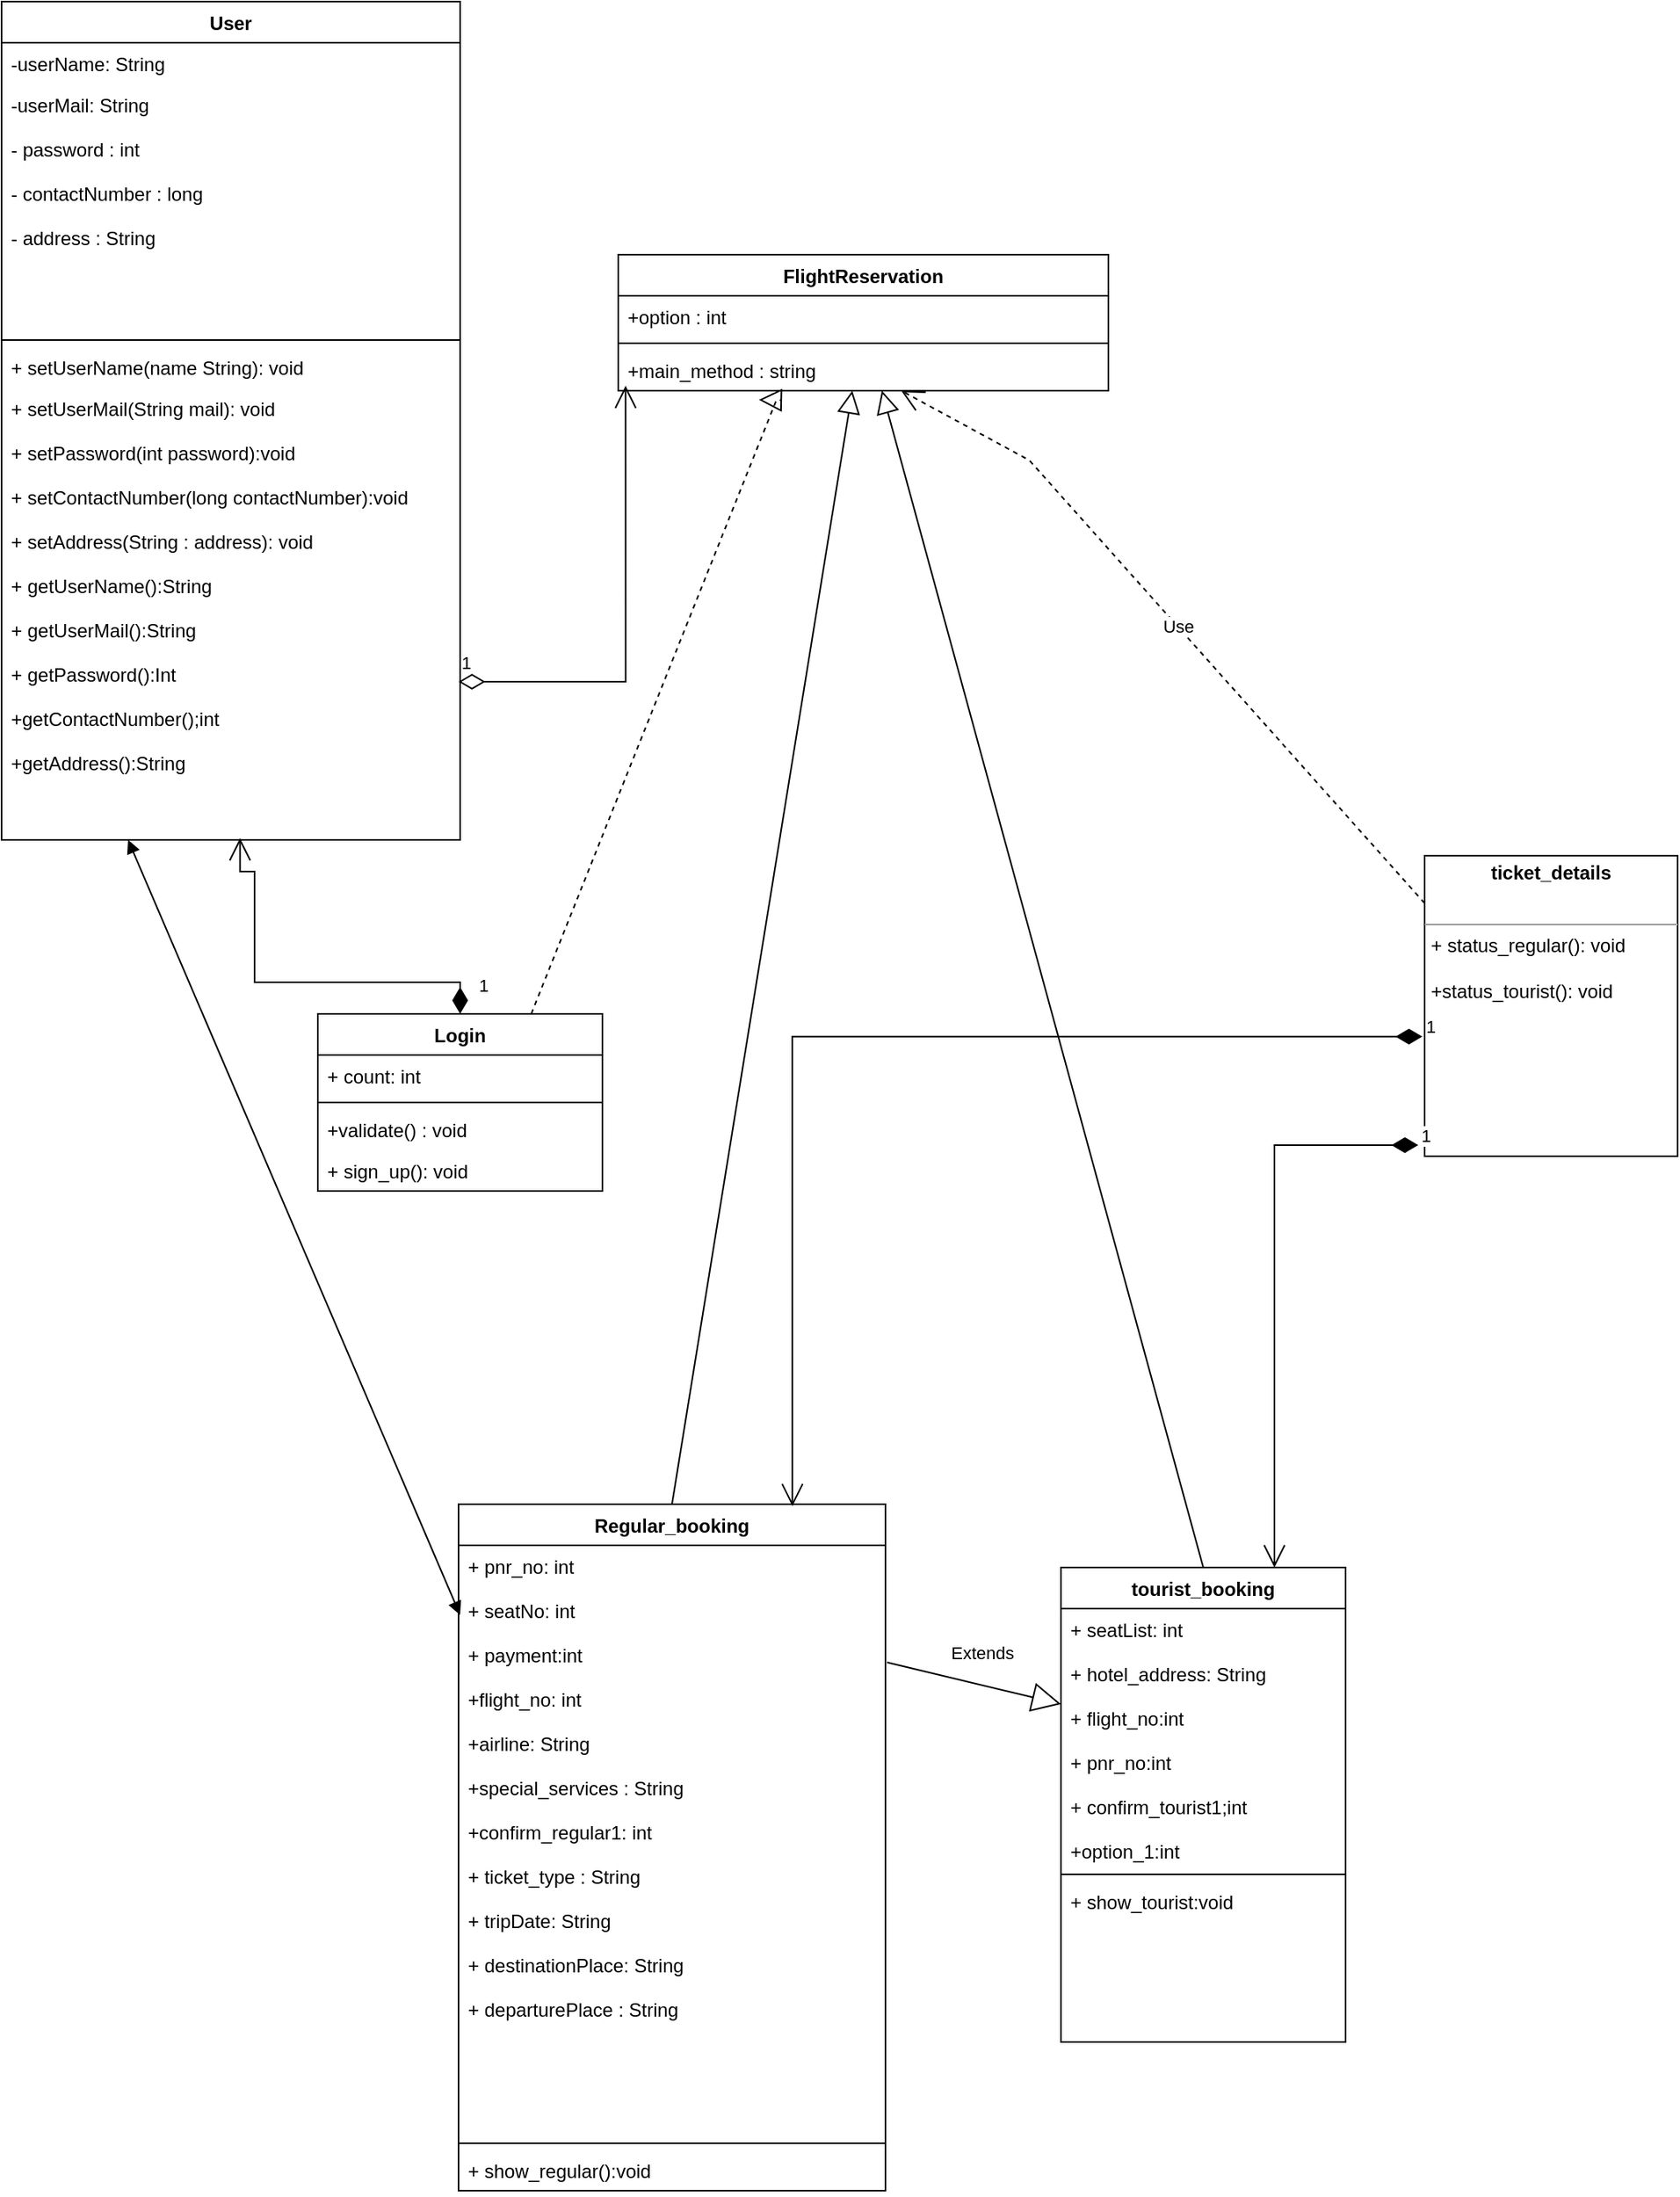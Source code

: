 <mxfile version="15.8.6" type="device"><diagram id="U531J4IuLClMhtPC4fRp" name="Page-1"><mxGraphModel dx="1088" dy="1783" grid="1" gridSize="10" guides="1" tooltips="1" connect="1" arrows="1" fold="1" page="1" pageScale="1" pageWidth="827" pageHeight="1169" math="0" shadow="0"><root><mxCell id="0"/><mxCell id="1" parent="0"/><mxCell id="fbQUe3Yp5nzjCFqMc9XD-2" value="Login" style="swimlane;fontStyle=1;align=center;verticalAlign=top;childLayout=stackLayout;horizontal=1;startSize=26;horizontalStack=0;resizeParent=1;resizeParentMax=0;resizeLast=0;collapsible=1;marginBottom=0;" parent="1" vertex="1"><mxGeometry x="630" width="180" height="112" as="geometry"><mxRectangle x="200" y="120" width="80" height="26" as="alternateBounds"/></mxGeometry></mxCell><mxCell id="fbQUe3Yp5nzjCFqMc9XD-3" value="+ count: int" style="text;strokeColor=none;fillColor=none;align=left;verticalAlign=top;spacingLeft=4;spacingRight=4;overflow=hidden;rotatable=0;points=[[0,0.5],[1,0.5]];portConstraint=eastwest;" parent="fbQUe3Yp5nzjCFqMc9XD-2" vertex="1"><mxGeometry y="26" width="180" height="26" as="geometry"/></mxCell><mxCell id="fbQUe3Yp5nzjCFqMc9XD-4" value="" style="line;strokeWidth=1;fillColor=none;align=left;verticalAlign=middle;spacingTop=-1;spacingLeft=3;spacingRight=3;rotatable=0;labelPosition=right;points=[];portConstraint=eastwest;" parent="fbQUe3Yp5nzjCFqMc9XD-2" vertex="1"><mxGeometry y="52" width="180" height="8" as="geometry"/></mxCell><mxCell id="fbQUe3Yp5nzjCFqMc9XD-5" value="+validate() : void " style="text;strokeColor=none;fillColor=none;align=left;verticalAlign=top;spacingLeft=4;spacingRight=4;overflow=hidden;rotatable=0;points=[[0,0.5],[1,0.5]];portConstraint=eastwest;" parent="fbQUe3Yp5nzjCFqMc9XD-2" vertex="1"><mxGeometry y="60" width="180" height="26" as="geometry"/></mxCell><mxCell id="fbQUe3Yp5nzjCFqMc9XD-14" value="+ sign_up(): void" style="text;strokeColor=none;fillColor=none;align=left;verticalAlign=top;spacingLeft=4;spacingRight=4;overflow=hidden;rotatable=0;points=[[0,0.5],[1,0.5]];portConstraint=eastwest;" parent="fbQUe3Yp5nzjCFqMc9XD-2" vertex="1"><mxGeometry y="86" width="180" height="26" as="geometry"/></mxCell><mxCell id="fbQUe3Yp5nzjCFqMc9XD-28" value="tourist_booking" style="swimlane;fontStyle=1;align=center;verticalAlign=top;childLayout=stackLayout;horizontal=1;startSize=26;horizontalStack=0;resizeParent=1;resizeParentMax=0;resizeLast=0;collapsible=1;marginBottom=0;" parent="1" vertex="1"><mxGeometry x="1100" y="350" width="180" height="300" as="geometry"><mxRectangle x="200" y="120" width="80" height="26" as="alternateBounds"/></mxGeometry></mxCell><mxCell id="OZh08ULsKucuFXxuXrMu-7" value="Extends" style="endArrow=block;endSize=16;endFill=0;html=1;rounded=0;" parent="fbQUe3Yp5nzjCFqMc9XD-28" target="fbQUe3Yp5nzjCFqMc9XD-44" edge="1"><mxGeometry y="20" width="160" relative="1" as="geometry"><mxPoint x="-110" y="60" as="sourcePoint"/><mxPoint x="50" y="60" as="targetPoint"/><mxPoint as="offset"/></mxGeometry></mxCell><mxCell id="fbQUe3Yp5nzjCFqMc9XD-44" value="+ seatList: int&#10;&#10;+ hotel_address: String&#10;&#10;+ flight_no:int&#10;&#10;+ pnr_no:int&#10;&#10;+ confirm_tourist1;int&#10;&#10;+option_1:int&#10;" style="text;strokeColor=none;fillColor=none;align=left;verticalAlign=top;spacingLeft=4;spacingRight=4;overflow=hidden;rotatable=0;points=[[0,0.5],[1,0.5]];portConstraint=eastwest;" parent="fbQUe3Yp5nzjCFqMc9XD-28" vertex="1"><mxGeometry y="26" width="180" height="164" as="geometry"/></mxCell><mxCell id="fbQUe3Yp5nzjCFqMc9XD-36" value="" style="line;strokeWidth=1;fillColor=none;align=left;verticalAlign=middle;spacingTop=-1;spacingLeft=3;spacingRight=3;rotatable=0;labelPosition=right;points=[];portConstraint=eastwest;" parent="fbQUe3Yp5nzjCFqMc9XD-28" vertex="1"><mxGeometry y="190" width="180" height="8" as="geometry"/></mxCell><mxCell id="fbQUe3Yp5nzjCFqMc9XD-45" value="+ show_tourist:void&#10;&#10;" style="text;strokeColor=none;fillColor=none;align=left;verticalAlign=top;spacingLeft=4;spacingRight=4;overflow=hidden;rotatable=0;points=[[0,0.5],[1,0.5]];portConstraint=eastwest;" parent="fbQUe3Yp5nzjCFqMc9XD-28" vertex="1"><mxGeometry y="198" width="180" height="102" as="geometry"/></mxCell><mxCell id="C2fPwORqapMJ2270VnLa-21" value="FlightReservation" style="swimlane;fontStyle=1;align=center;verticalAlign=top;childLayout=stackLayout;horizontal=1;startSize=26;horizontalStack=0;resizeParent=1;resizeParentMax=0;resizeLast=0;collapsible=1;marginBottom=0;" parent="1" vertex="1"><mxGeometry x="820" y="-480" width="310" height="86" as="geometry"><mxRectangle x="200" y="120" width="80" height="26" as="alternateBounds"/></mxGeometry></mxCell><mxCell id="C2fPwORqapMJ2270VnLa-22" value="+option : int" style="text;strokeColor=none;fillColor=none;align=left;verticalAlign=top;spacingLeft=4;spacingRight=4;overflow=hidden;rotatable=0;points=[[0,0.5],[1,0.5]];portConstraint=eastwest;" parent="C2fPwORqapMJ2270VnLa-21" vertex="1"><mxGeometry y="26" width="310" height="26" as="geometry"/></mxCell><mxCell id="C2fPwORqapMJ2270VnLa-30" value="" style="line;strokeWidth=1;fillColor=none;align=left;verticalAlign=middle;spacingTop=-1;spacingLeft=3;spacingRight=3;rotatable=0;labelPosition=right;points=[];portConstraint=eastwest;" parent="C2fPwORqapMJ2270VnLa-21" vertex="1"><mxGeometry y="52" width="310" height="8" as="geometry"/></mxCell><mxCell id="C2fPwORqapMJ2270VnLa-31" value="+main_method : string" style="text;strokeColor=none;fillColor=none;align=left;verticalAlign=top;spacingLeft=4;spacingRight=4;overflow=hidden;rotatable=0;points=[[0,0.5],[1,0.5]];portConstraint=eastwest;" parent="C2fPwORqapMJ2270VnLa-21" vertex="1"><mxGeometry y="60" width="310" height="26" as="geometry"/></mxCell><mxCell id="C2fPwORqapMJ2270VnLa-37" value="" style="edgeStyle=none;html=1;endSize=12;endArrow=block;endFill=0;exitX=0.5;exitY=0;exitDx=0;exitDy=0;" parent="1" source="fbQUe3Yp5nzjCFqMc9XD-47" target="C2fPwORqapMJ2270VnLa-21" edge="1"><mxGeometry width="160" relative="1" as="geometry"><mxPoint x="600" y="-40" as="sourcePoint"/><mxPoint x="760" y="-40" as="targetPoint"/></mxGeometry></mxCell><mxCell id="C2fPwORqapMJ2270VnLa-38" value="" style="edgeStyle=none;html=1;endSize=12;endArrow=block;endFill=0;exitX=0.5;exitY=0;exitDx=0;exitDy=0;" parent="1" source="fbQUe3Yp5nzjCFqMc9XD-28" target="C2fPwORqapMJ2270VnLa-21" edge="1"><mxGeometry width="160" relative="1" as="geometry"><mxPoint x="775" y="130" as="sourcePoint"/><mxPoint x="947.043" y="50" as="targetPoint"/></mxGeometry></mxCell><mxCell id="fbQUe3Yp5nzjCFqMc9XD-47" value="Regular_booking" style="swimlane;fontStyle=1;align=center;verticalAlign=top;childLayout=stackLayout;horizontal=1;startSize=26;horizontalStack=0;resizeParent=1;resizeParentMax=0;resizeLast=0;collapsible=1;marginBottom=0;" parent="1" vertex="1"><mxGeometry x="719" y="310" width="270" height="434" as="geometry"><mxRectangle x="200" y="120" width="80" height="26" as="alternateBounds"/></mxGeometry></mxCell><mxCell id="fbQUe3Yp5nzjCFqMc9XD-55" value="+ pnr_no: int&#10;&#10;+ seatNo: int&#10;&#10;+ payment:int&#10;&#10;+flight_no: int&#10;&#10;+airline: String&#10;&#10;+special_services : String&#10;&#10;+confirm_regular1: int&#10;&#10;+ ticket_type : String &#10;&#10;+ tripDate: String&#10;&#10;+ destinationPlace: String&#10;&#10;+ departurePlace : String" style="text;strokeColor=none;fillColor=none;align=left;verticalAlign=top;spacingLeft=4;spacingRight=4;overflow=hidden;rotatable=0;points=[[0,0.5],[1,0.5]];portConstraint=eastwest;" parent="fbQUe3Yp5nzjCFqMc9XD-47" vertex="1"><mxGeometry y="26" width="270" height="374" as="geometry"/></mxCell><mxCell id="fbQUe3Yp5nzjCFqMc9XD-56" value="" style="line;strokeWidth=1;fillColor=none;align=left;verticalAlign=middle;spacingTop=-1;spacingLeft=3;spacingRight=3;rotatable=0;labelPosition=right;points=[];portConstraint=eastwest;" parent="fbQUe3Yp5nzjCFqMc9XD-47" vertex="1"><mxGeometry y="400" width="270" height="8" as="geometry"/></mxCell><mxCell id="fbQUe3Yp5nzjCFqMc9XD-61" value="+ show_regular():void" style="text;strokeColor=none;fillColor=none;align=left;verticalAlign=top;spacingLeft=4;spacingRight=4;overflow=hidden;rotatable=0;points=[[0,0.5],[1,0.5]];portConstraint=eastwest;" parent="fbQUe3Yp5nzjCFqMc9XD-47" vertex="1"><mxGeometry y="408" width="270" height="26" as="geometry"/></mxCell><mxCell id="C2fPwORqapMJ2270VnLa-52" value="User" style="swimlane;fontStyle=1;align=center;verticalAlign=top;childLayout=stackLayout;horizontal=1;startSize=26;horizontalStack=0;resizeParent=1;resizeParentMax=0;resizeLast=0;collapsible=1;marginBottom=0;" parent="1" vertex="1"><mxGeometry x="430" y="-640" width="290" height="530" as="geometry"><mxRectangle x="200" y="120" width="80" height="26" as="alternateBounds"/></mxGeometry></mxCell><mxCell id="C2fPwORqapMJ2270VnLa-26" value="-userName: String" style="text;strokeColor=none;fillColor=none;align=left;verticalAlign=top;spacingLeft=4;spacingRight=4;overflow=hidden;rotatable=0;points=[[0,0.5],[1,0.5]];portConstraint=eastwest;" parent="C2fPwORqapMJ2270VnLa-52" vertex="1"><mxGeometry y="26" width="290" height="26" as="geometry"/></mxCell><mxCell id="C2fPwORqapMJ2270VnLa-27" value="-userMail: String&#10;&#10;- password : int&#10;&#10;- contactNumber : long&#10;&#10;- address : String" style="text;strokeColor=none;fillColor=none;align=left;verticalAlign=top;spacingLeft=4;spacingRight=4;overflow=hidden;rotatable=0;points=[[0,0.5],[1,0.5]];portConstraint=eastwest;" parent="C2fPwORqapMJ2270VnLa-52" vertex="1"><mxGeometry y="52" width="290" height="158" as="geometry"/></mxCell><mxCell id="C2fPwORqapMJ2270VnLa-54" value="" style="line;strokeWidth=1;fillColor=none;align=left;verticalAlign=middle;spacingTop=-1;spacingLeft=3;spacingRight=3;rotatable=0;labelPosition=right;points=[];portConstraint=eastwest;" parent="C2fPwORqapMJ2270VnLa-52" vertex="1"><mxGeometry y="210" width="290" height="8" as="geometry"/></mxCell><mxCell id="C2fPwORqapMJ2270VnLa-32" value="+ setUserName(name String): void" style="text;strokeColor=none;fillColor=none;align=left;verticalAlign=top;spacingLeft=4;spacingRight=4;overflow=hidden;rotatable=0;points=[[0,0.5],[1,0.5]];portConstraint=eastwest;" parent="C2fPwORqapMJ2270VnLa-52" vertex="1"><mxGeometry y="218" width="290" height="26" as="geometry"/></mxCell><mxCell id="C2fPwORqapMJ2270VnLa-34" value="+ setUserMail(String mail): void&#10;&#10;+ setPassword(int password):void&#10;&#10;+ setContactNumber(long contactNumber):void&#10;&#10;+ setAddress(String : address): void&#10;&#10;+ getUserName():String&#10;&#10;+ getUserMail():String&#10;&#10;+ getPassword():Int&#10;&#10;+getContactNumber();int&#10;&#10;+getAddress():String&#10;" style="text;strokeColor=none;fillColor=none;align=left;verticalAlign=top;spacingLeft=4;spacingRight=4;overflow=hidden;rotatable=0;points=[[0,0.5],[1,0.5]];portConstraint=eastwest;" parent="C2fPwORqapMJ2270VnLa-52" vertex="1"><mxGeometry y="244" width="290" height="286" as="geometry"/></mxCell><mxCell id="OZh08ULsKucuFXxuXrMu-2" value="&lt;p style=&quot;margin: 0px ; margin-top: 4px ; text-align: center&quot;&gt;&lt;b&gt;ticket_details&lt;/b&gt;&lt;/p&gt;&lt;p style=&quot;margin: 0px ; margin-top: 4px ; text-align: center&quot;&gt;&lt;b&gt;&lt;br&gt;&lt;/b&gt;&lt;/p&gt;&lt;hr size=&quot;1&quot;&gt;&lt;p style=&quot;margin: 0px ; margin-left: 4px&quot;&gt;+ status_regular(): void&lt;/p&gt;&lt;p style=&quot;margin: 0px ; margin-left: 4px&quot;&gt;&lt;br&gt;&lt;/p&gt;&lt;p style=&quot;margin: 0px ; margin-left: 4px&quot;&gt;+status_tourist(): void&lt;/p&gt;" style="verticalAlign=top;align=left;overflow=fill;fontSize=12;fontFamily=Helvetica;html=1;" parent="1" vertex="1"><mxGeometry x="1330" y="-100" width="160" height="190" as="geometry"/></mxCell><mxCell id="OZh08ULsKucuFXxuXrMu-3" value="1" style="endArrow=open;html=1;endSize=12;startArrow=diamondThin;startSize=14;startFill=0;edgeStyle=orthogonalEdgeStyle;align=left;verticalAlign=bottom;rounded=0;entryX=0.015;entryY=0.88;entryDx=0;entryDy=0;entryPerimeter=0;" parent="1" edge="1" target="C2fPwORqapMJ2270VnLa-31"><mxGeometry x="-1" y="3" relative="1" as="geometry"><mxPoint x="719" y="-210" as="sourcePoint"/><mxPoint x="810" y="-210" as="targetPoint"/><Array as="points"><mxPoint x="825" y="-210"/></Array></mxGeometry></mxCell><mxCell id="OZh08ULsKucuFXxuXrMu-4" value="" style="endArrow=block;dashed=1;endFill=0;endSize=12;html=1;rounded=0;exitX=0.75;exitY=0;exitDx=0;exitDy=0;entryX=0.287;entryY=1.222;entryDx=0;entryDy=0;entryPerimeter=0;" parent="1" edge="1" target="C2fPwORqapMJ2270VnLa-31" source="fbQUe3Yp5nzjCFqMc9XD-2"><mxGeometry width="160" relative="1" as="geometry"><mxPoint x="690" y="-50" as="sourcePoint"/><mxPoint x="810" y="-200" as="targetPoint"/><Array as="points"><mxPoint x="920" y="-388"/></Array></mxGeometry></mxCell><mxCell id="OZh08ULsKucuFXxuXrMu-8" value="Use" style="endArrow=open;endSize=12;dashed=1;html=1;rounded=0;exitX=0;exitY=0.158;exitDx=0;exitDy=0;exitPerimeter=0;" parent="1" source="OZh08ULsKucuFXxuXrMu-2" target="C2fPwORqapMJ2270VnLa-31" edge="1"><mxGeometry width="160" relative="1" as="geometry"><mxPoint x="1150" y="-110" as="sourcePoint"/><mxPoint x="1310" y="-110" as="targetPoint"/><Array as="points"><mxPoint x="1080" y="-350"/></Array></mxGeometry></mxCell><mxCell id="OZh08ULsKucuFXxuXrMu-9" value="1" style="endArrow=open;html=1;endSize=12;startArrow=diamondThin;startSize=14;startFill=1;edgeStyle=orthogonalEdgeStyle;align=left;verticalAlign=bottom;rounded=0;entryX=0.75;entryY=0;entryDx=0;entryDy=0;exitX=-0.025;exitY=0.963;exitDx=0;exitDy=0;exitPerimeter=0;" parent="1" source="OZh08ULsKucuFXxuXrMu-2" target="fbQUe3Yp5nzjCFqMc9XD-28" edge="1"><mxGeometry x="-1" y="3" relative="1" as="geometry"><mxPoint x="1280" y="130" as="sourcePoint"/><mxPoint x="1440" y="130" as="targetPoint"/></mxGeometry></mxCell><mxCell id="OZh08ULsKucuFXxuXrMu-10" value="1" style="endArrow=open;html=1;endSize=12;startArrow=diamondThin;startSize=14;startFill=1;edgeStyle=orthogonalEdgeStyle;align=left;verticalAlign=bottom;rounded=0;entryX=0.782;entryY=0.003;entryDx=0;entryDy=0;entryPerimeter=0;exitX=-0.009;exitY=0.602;exitDx=0;exitDy=0;exitPerimeter=0;" parent="1" source="OZh08ULsKucuFXxuXrMu-2" target="fbQUe3Yp5nzjCFqMc9XD-47" edge="1"><mxGeometry x="-1" y="3" relative="1" as="geometry"><mxPoint x="1090" y="240" as="sourcePoint"/><mxPoint x="1250" y="240" as="targetPoint"/></mxGeometry></mxCell><mxCell id="4V2ZaNoLcl7RbX_xfhPX-2" value="1" style="endArrow=open;html=1;endSize=12;startArrow=diamondThin;startSize=14;startFill=1;edgeStyle=orthogonalEdgeStyle;align=left;verticalAlign=bottom;rounded=0;exitX=0.5;exitY=0;exitDx=0;exitDy=0;entryX=0.52;entryY=0.996;entryDx=0;entryDy=0;entryPerimeter=0;" edge="1" parent="1" source="fbQUe3Yp5nzjCFqMc9XD-2" target="C2fPwORqapMJ2270VnLa-34"><mxGeometry x="-0.92" y="-10" relative="1" as="geometry"><mxPoint x="560" y="-80" as="sourcePoint"/><mxPoint x="700" y="-90" as="targetPoint"/><Array as="points"><mxPoint x="720" y="-20"/><mxPoint x="590" y="-20"/><mxPoint x="590" y="-90"/><mxPoint x="581" y="-90"/></Array><mxPoint y="1" as="offset"/></mxGeometry></mxCell><mxCell id="4V2ZaNoLcl7RbX_xfhPX-3" value="" style="endArrow=block;startArrow=block;endFill=1;startFill=1;html=1;rounded=0;" edge="1" parent="1"><mxGeometry width="160" relative="1" as="geometry"><mxPoint x="510" y="-110" as="sourcePoint"/><mxPoint x="720" y="380" as="targetPoint"/></mxGeometry></mxCell></root></mxGraphModel></diagram></mxfile>